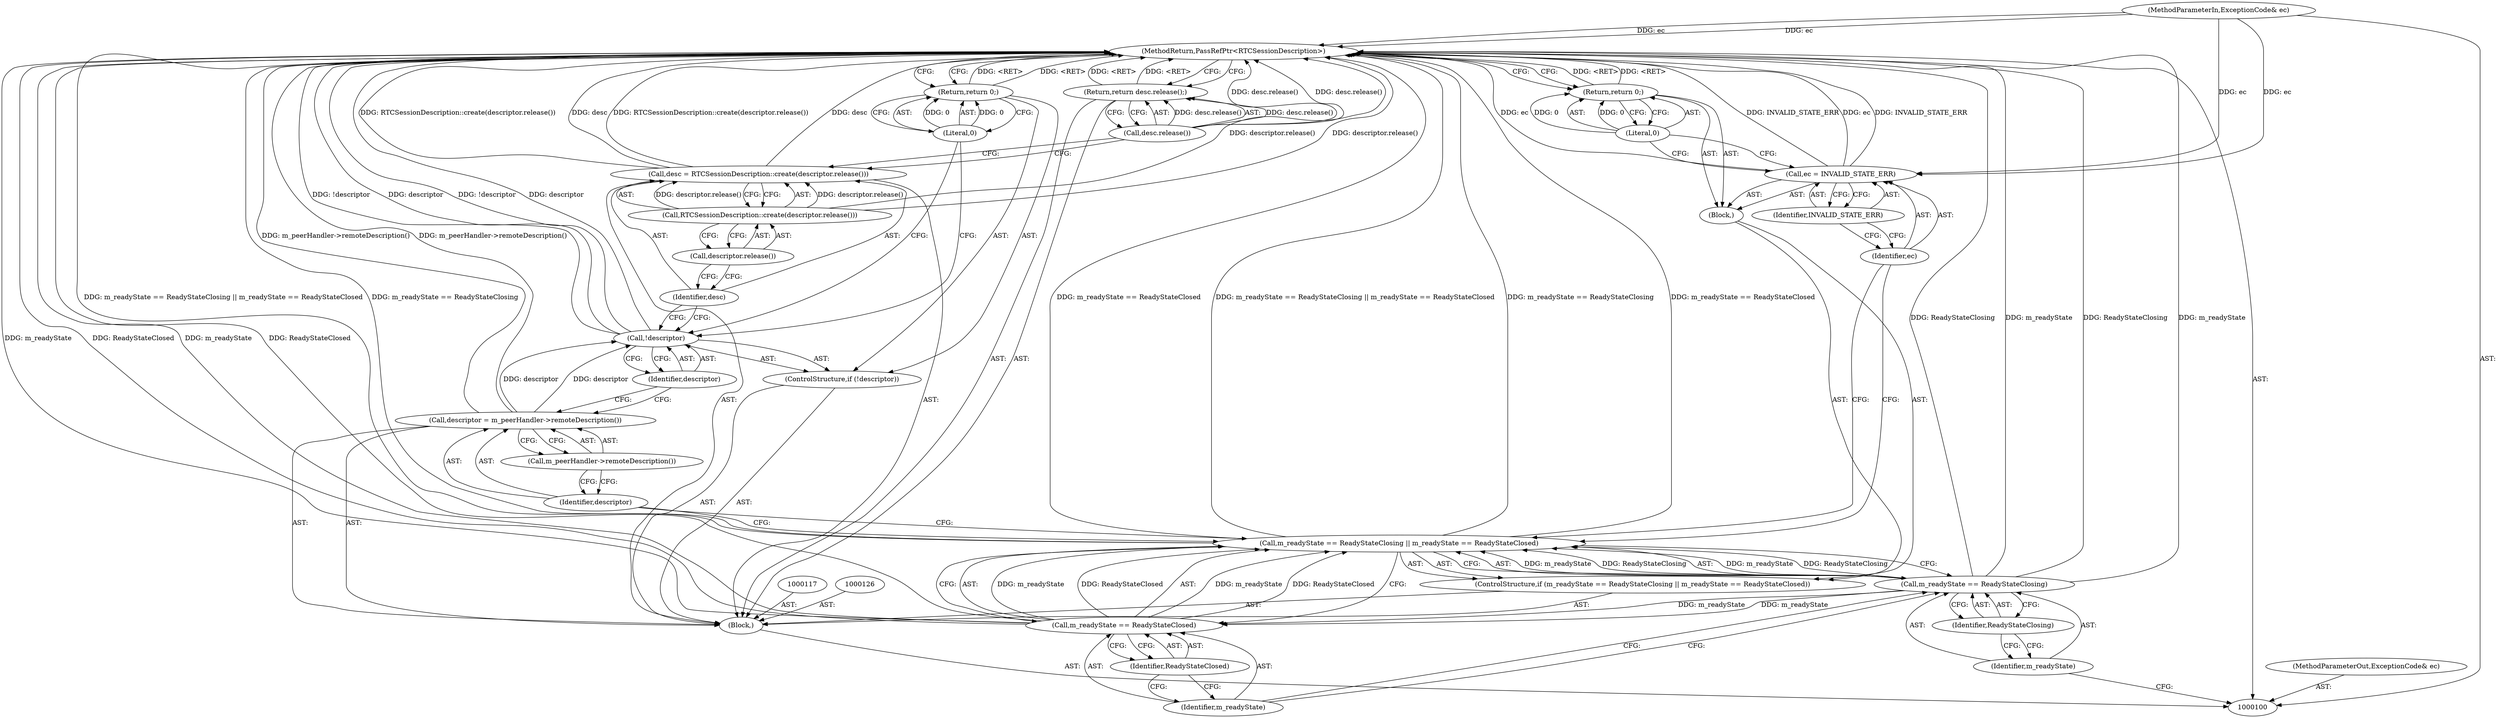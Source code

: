 digraph "1_Chrome_ab5e55ff333def909d025ac45da9ffa0d88a63f2_1" {
"1000133" [label="(MethodReturn,PassRefPtr<RTCSessionDescription>)"];
"1000101" [label="(MethodParameterIn,ExceptionCode& ec)"];
"1000174" [label="(MethodParameterOut,ExceptionCode& ec)"];
"1000127" [label="(Call,desc = RTCSessionDescription::create(descriptor.release()))"];
"1000128" [label="(Identifier,desc)"];
"1000129" [label="(Call,RTCSessionDescription::create(descriptor.release()))"];
"1000130" [label="(Call,descriptor.release())"];
"1000132" [label="(Call,desc.release())"];
"1000131" [label="(Return,return desc.release();)"];
"1000102" [label="(Block,)"];
"1000107" [label="(Identifier,ReadyStateClosing)"];
"1000103" [label="(ControlStructure,if (m_readyState == ReadyStateClosing || m_readyState == ReadyStateClosed))"];
"1000108" [label="(Call,m_readyState == ReadyStateClosed)"];
"1000109" [label="(Identifier,m_readyState)"];
"1000110" [label="(Identifier,ReadyStateClosed)"];
"1000111" [label="(Block,)"];
"1000104" [label="(Call,m_readyState == ReadyStateClosing || m_readyState == ReadyStateClosed)"];
"1000105" [label="(Call,m_readyState == ReadyStateClosing)"];
"1000106" [label="(Identifier,m_readyState)"];
"1000114" [label="(Identifier,INVALID_STATE_ERR)"];
"1000112" [label="(Call,ec = INVALID_STATE_ERR)"];
"1000113" [label="(Identifier,ec)"];
"1000116" [label="(Literal,0)"];
"1000115" [label="(Return,return 0;)"];
"1000118" [label="(Call,descriptor = m_peerHandler->remoteDescription())"];
"1000119" [label="(Identifier,descriptor)"];
"1000120" [label="(Call,m_peerHandler->remoteDescription())"];
"1000121" [label="(ControlStructure,if (!descriptor))"];
"1000122" [label="(Call,!descriptor)"];
"1000123" [label="(Identifier,descriptor)"];
"1000125" [label="(Literal,0)"];
"1000124" [label="(Return,return 0;)"];
"1000133" -> "1000100"  [label="AST: "];
"1000133" -> "1000115"  [label="CFG: "];
"1000133" -> "1000124"  [label="CFG: "];
"1000133" -> "1000131"  [label="CFG: "];
"1000124" -> "1000133"  [label="DDG: <RET>"];
"1000129" -> "1000133"  [label="DDG: descriptor.release()"];
"1000104" -> "1000133"  [label="DDG: m_readyState == ReadyStateClosed"];
"1000104" -> "1000133"  [label="DDG: m_readyState == ReadyStateClosing || m_readyState == ReadyStateClosed"];
"1000104" -> "1000133"  [label="DDG: m_readyState == ReadyStateClosing"];
"1000105" -> "1000133"  [label="DDG: ReadyStateClosing"];
"1000105" -> "1000133"  [label="DDG: m_readyState"];
"1000112" -> "1000133"  [label="DDG: INVALID_STATE_ERR"];
"1000112" -> "1000133"  [label="DDG: ec"];
"1000127" -> "1000133"  [label="DDG: RTCSessionDescription::create(descriptor.release())"];
"1000127" -> "1000133"  [label="DDG: desc"];
"1000122" -> "1000133"  [label="DDG: !descriptor"];
"1000122" -> "1000133"  [label="DDG: descriptor"];
"1000132" -> "1000133"  [label="DDG: desc.release()"];
"1000101" -> "1000133"  [label="DDG: ec"];
"1000108" -> "1000133"  [label="DDG: ReadyStateClosed"];
"1000108" -> "1000133"  [label="DDG: m_readyState"];
"1000118" -> "1000133"  [label="DDG: m_peerHandler->remoteDescription()"];
"1000131" -> "1000133"  [label="DDG: <RET>"];
"1000115" -> "1000133"  [label="DDG: <RET>"];
"1000101" -> "1000100"  [label="AST: "];
"1000101" -> "1000133"  [label="DDG: ec"];
"1000101" -> "1000112"  [label="DDG: ec"];
"1000174" -> "1000100"  [label="AST: "];
"1000127" -> "1000102"  [label="AST: "];
"1000127" -> "1000129"  [label="CFG: "];
"1000128" -> "1000127"  [label="AST: "];
"1000129" -> "1000127"  [label="AST: "];
"1000132" -> "1000127"  [label="CFG: "];
"1000127" -> "1000133"  [label="DDG: RTCSessionDescription::create(descriptor.release())"];
"1000127" -> "1000133"  [label="DDG: desc"];
"1000129" -> "1000127"  [label="DDG: descriptor.release()"];
"1000128" -> "1000127"  [label="AST: "];
"1000128" -> "1000122"  [label="CFG: "];
"1000130" -> "1000128"  [label="CFG: "];
"1000129" -> "1000127"  [label="AST: "];
"1000129" -> "1000130"  [label="CFG: "];
"1000130" -> "1000129"  [label="AST: "];
"1000127" -> "1000129"  [label="CFG: "];
"1000129" -> "1000133"  [label="DDG: descriptor.release()"];
"1000129" -> "1000127"  [label="DDG: descriptor.release()"];
"1000130" -> "1000129"  [label="AST: "];
"1000130" -> "1000128"  [label="CFG: "];
"1000129" -> "1000130"  [label="CFG: "];
"1000132" -> "1000131"  [label="AST: "];
"1000132" -> "1000127"  [label="CFG: "];
"1000131" -> "1000132"  [label="CFG: "];
"1000132" -> "1000133"  [label="DDG: desc.release()"];
"1000132" -> "1000131"  [label="DDG: desc.release()"];
"1000131" -> "1000102"  [label="AST: "];
"1000131" -> "1000132"  [label="CFG: "];
"1000132" -> "1000131"  [label="AST: "];
"1000133" -> "1000131"  [label="CFG: "];
"1000131" -> "1000133"  [label="DDG: <RET>"];
"1000132" -> "1000131"  [label="DDG: desc.release()"];
"1000102" -> "1000100"  [label="AST: "];
"1000103" -> "1000102"  [label="AST: "];
"1000117" -> "1000102"  [label="AST: "];
"1000118" -> "1000102"  [label="AST: "];
"1000121" -> "1000102"  [label="AST: "];
"1000126" -> "1000102"  [label="AST: "];
"1000127" -> "1000102"  [label="AST: "];
"1000131" -> "1000102"  [label="AST: "];
"1000107" -> "1000105"  [label="AST: "];
"1000107" -> "1000106"  [label="CFG: "];
"1000105" -> "1000107"  [label="CFG: "];
"1000103" -> "1000102"  [label="AST: "];
"1000104" -> "1000103"  [label="AST: "];
"1000111" -> "1000103"  [label="AST: "];
"1000108" -> "1000104"  [label="AST: "];
"1000108" -> "1000110"  [label="CFG: "];
"1000109" -> "1000108"  [label="AST: "];
"1000110" -> "1000108"  [label="AST: "];
"1000104" -> "1000108"  [label="CFG: "];
"1000108" -> "1000133"  [label="DDG: ReadyStateClosed"];
"1000108" -> "1000133"  [label="DDG: m_readyState"];
"1000108" -> "1000104"  [label="DDG: m_readyState"];
"1000108" -> "1000104"  [label="DDG: ReadyStateClosed"];
"1000105" -> "1000108"  [label="DDG: m_readyState"];
"1000109" -> "1000108"  [label="AST: "];
"1000109" -> "1000105"  [label="CFG: "];
"1000110" -> "1000109"  [label="CFG: "];
"1000110" -> "1000108"  [label="AST: "];
"1000110" -> "1000109"  [label="CFG: "];
"1000108" -> "1000110"  [label="CFG: "];
"1000111" -> "1000103"  [label="AST: "];
"1000112" -> "1000111"  [label="AST: "];
"1000115" -> "1000111"  [label="AST: "];
"1000104" -> "1000103"  [label="AST: "];
"1000104" -> "1000105"  [label="CFG: "];
"1000104" -> "1000108"  [label="CFG: "];
"1000105" -> "1000104"  [label="AST: "];
"1000108" -> "1000104"  [label="AST: "];
"1000113" -> "1000104"  [label="CFG: "];
"1000119" -> "1000104"  [label="CFG: "];
"1000104" -> "1000133"  [label="DDG: m_readyState == ReadyStateClosed"];
"1000104" -> "1000133"  [label="DDG: m_readyState == ReadyStateClosing || m_readyState == ReadyStateClosed"];
"1000104" -> "1000133"  [label="DDG: m_readyState == ReadyStateClosing"];
"1000105" -> "1000104"  [label="DDG: m_readyState"];
"1000105" -> "1000104"  [label="DDG: ReadyStateClosing"];
"1000108" -> "1000104"  [label="DDG: m_readyState"];
"1000108" -> "1000104"  [label="DDG: ReadyStateClosed"];
"1000105" -> "1000104"  [label="AST: "];
"1000105" -> "1000107"  [label="CFG: "];
"1000106" -> "1000105"  [label="AST: "];
"1000107" -> "1000105"  [label="AST: "];
"1000109" -> "1000105"  [label="CFG: "];
"1000104" -> "1000105"  [label="CFG: "];
"1000105" -> "1000133"  [label="DDG: ReadyStateClosing"];
"1000105" -> "1000133"  [label="DDG: m_readyState"];
"1000105" -> "1000104"  [label="DDG: m_readyState"];
"1000105" -> "1000104"  [label="DDG: ReadyStateClosing"];
"1000105" -> "1000108"  [label="DDG: m_readyState"];
"1000106" -> "1000105"  [label="AST: "];
"1000106" -> "1000100"  [label="CFG: "];
"1000107" -> "1000106"  [label="CFG: "];
"1000114" -> "1000112"  [label="AST: "];
"1000114" -> "1000113"  [label="CFG: "];
"1000112" -> "1000114"  [label="CFG: "];
"1000112" -> "1000111"  [label="AST: "];
"1000112" -> "1000114"  [label="CFG: "];
"1000113" -> "1000112"  [label="AST: "];
"1000114" -> "1000112"  [label="AST: "];
"1000116" -> "1000112"  [label="CFG: "];
"1000112" -> "1000133"  [label="DDG: INVALID_STATE_ERR"];
"1000112" -> "1000133"  [label="DDG: ec"];
"1000101" -> "1000112"  [label="DDG: ec"];
"1000113" -> "1000112"  [label="AST: "];
"1000113" -> "1000104"  [label="CFG: "];
"1000114" -> "1000113"  [label="CFG: "];
"1000116" -> "1000115"  [label="AST: "];
"1000116" -> "1000112"  [label="CFG: "];
"1000115" -> "1000116"  [label="CFG: "];
"1000116" -> "1000115"  [label="DDG: 0"];
"1000115" -> "1000111"  [label="AST: "];
"1000115" -> "1000116"  [label="CFG: "];
"1000116" -> "1000115"  [label="AST: "];
"1000133" -> "1000115"  [label="CFG: "];
"1000115" -> "1000133"  [label="DDG: <RET>"];
"1000116" -> "1000115"  [label="DDG: 0"];
"1000118" -> "1000102"  [label="AST: "];
"1000118" -> "1000120"  [label="CFG: "];
"1000119" -> "1000118"  [label="AST: "];
"1000120" -> "1000118"  [label="AST: "];
"1000123" -> "1000118"  [label="CFG: "];
"1000118" -> "1000133"  [label="DDG: m_peerHandler->remoteDescription()"];
"1000118" -> "1000122"  [label="DDG: descriptor"];
"1000119" -> "1000118"  [label="AST: "];
"1000119" -> "1000104"  [label="CFG: "];
"1000120" -> "1000119"  [label="CFG: "];
"1000120" -> "1000118"  [label="AST: "];
"1000120" -> "1000119"  [label="CFG: "];
"1000118" -> "1000120"  [label="CFG: "];
"1000121" -> "1000102"  [label="AST: "];
"1000122" -> "1000121"  [label="AST: "];
"1000124" -> "1000121"  [label="AST: "];
"1000122" -> "1000121"  [label="AST: "];
"1000122" -> "1000123"  [label="CFG: "];
"1000123" -> "1000122"  [label="AST: "];
"1000125" -> "1000122"  [label="CFG: "];
"1000128" -> "1000122"  [label="CFG: "];
"1000122" -> "1000133"  [label="DDG: !descriptor"];
"1000122" -> "1000133"  [label="DDG: descriptor"];
"1000118" -> "1000122"  [label="DDG: descriptor"];
"1000123" -> "1000122"  [label="AST: "];
"1000123" -> "1000118"  [label="CFG: "];
"1000122" -> "1000123"  [label="CFG: "];
"1000125" -> "1000124"  [label="AST: "];
"1000125" -> "1000122"  [label="CFG: "];
"1000124" -> "1000125"  [label="CFG: "];
"1000125" -> "1000124"  [label="DDG: 0"];
"1000124" -> "1000121"  [label="AST: "];
"1000124" -> "1000125"  [label="CFG: "];
"1000125" -> "1000124"  [label="AST: "];
"1000133" -> "1000124"  [label="CFG: "];
"1000124" -> "1000133"  [label="DDG: <RET>"];
"1000125" -> "1000124"  [label="DDG: 0"];
}

